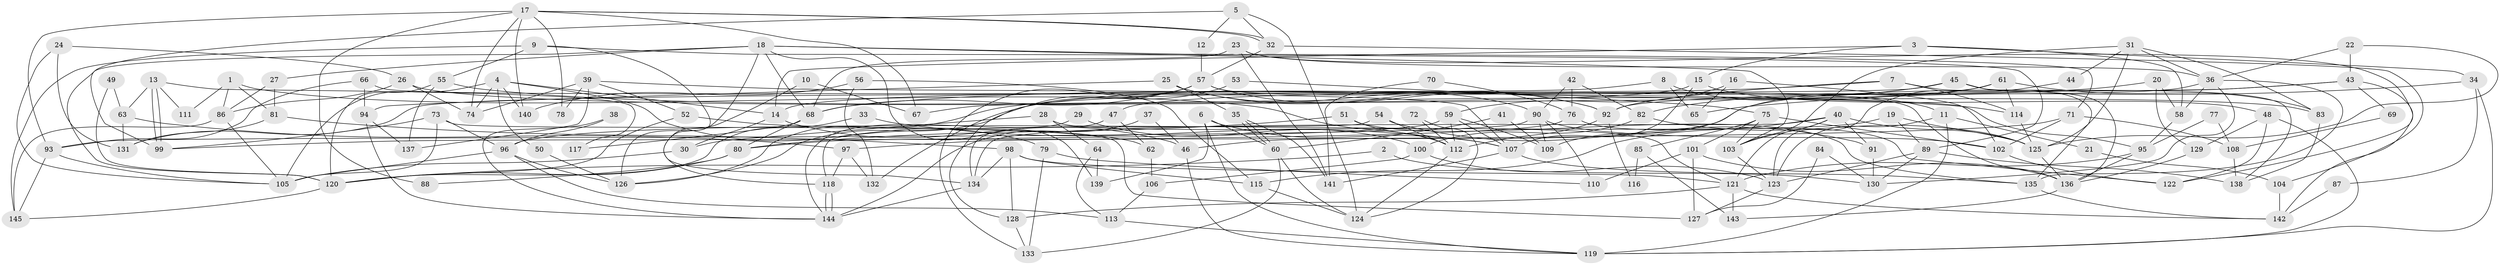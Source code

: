 // Generated by graph-tools (version 1.1) at 2025/50/03/09/25 04:50:09]
// undirected, 145 vertices, 290 edges
graph export_dot {
graph [start="1"]
  node [color=gray90,style=filled];
  1;
  2;
  3;
  4;
  5;
  6;
  7;
  8;
  9;
  10;
  11;
  12;
  13;
  14;
  15;
  16;
  17;
  18;
  19;
  20;
  21;
  22;
  23;
  24;
  25;
  26;
  27;
  28;
  29;
  30;
  31;
  32;
  33;
  34;
  35;
  36;
  37;
  38;
  39;
  40;
  41;
  42;
  43;
  44;
  45;
  46;
  47;
  48;
  49;
  50;
  51;
  52;
  53;
  54;
  55;
  56;
  57;
  58;
  59;
  60;
  61;
  62;
  63;
  64;
  65;
  66;
  67;
  68;
  69;
  70;
  71;
  72;
  73;
  74;
  75;
  76;
  77;
  78;
  79;
  80;
  81;
  82;
  83;
  84;
  85;
  86;
  87;
  88;
  89;
  90;
  91;
  92;
  93;
  94;
  95;
  96;
  97;
  98;
  99;
  100;
  101;
  102;
  103;
  104;
  105;
  106;
  107;
  108;
  109;
  110;
  111;
  112;
  113;
  114;
  115;
  116;
  117;
  118;
  119;
  120;
  121;
  122;
  123;
  124;
  125;
  126;
  127;
  128;
  129;
  130;
  131;
  132;
  133;
  134;
  135;
  136;
  137;
  138;
  139;
  140;
  141;
  142;
  143;
  144;
  145;
  1 -- 81;
  1 -- 112;
  1 -- 86;
  1 -- 111;
  2 -- 130;
  2 -- 120;
  3 -- 58;
  3 -- 14;
  3 -- 15;
  3 -- 34;
  4 -- 105;
  4 -- 14;
  4 -- 50;
  4 -- 74;
  4 -- 79;
  4 -- 140;
  5 -- 124;
  5 -- 32;
  5 -- 12;
  5 -- 99;
  6 -- 119;
  6 -- 107;
  6 -- 60;
  6 -- 139;
  7 -- 135;
  7 -- 114;
  7 -- 92;
  7 -- 126;
  8 -- 65;
  8 -- 11;
  8 -- 14;
  9 -- 126;
  9 -- 145;
  9 -- 55;
  9 -- 89;
  10 -- 118;
  10 -- 67;
  11 -- 119;
  11 -- 123;
  11 -- 21;
  12 -- 57;
  13 -- 99;
  13 -- 99;
  13 -- 63;
  13 -- 111;
  13 -- 117;
  14 -- 30;
  14 -- 46;
  15 -- 48;
  15 -- 67;
  15 -- 107;
  16 -- 59;
  16 -- 102;
  16 -- 65;
  17 -- 93;
  17 -- 32;
  17 -- 32;
  17 -- 67;
  17 -- 74;
  17 -- 78;
  17 -- 88;
  17 -- 140;
  18 -- 134;
  18 -- 120;
  18 -- 27;
  18 -- 68;
  18 -- 71;
  18 -- 103;
  18 -- 139;
  19 -- 125;
  19 -- 89;
  19 -- 96;
  20 -- 68;
  20 -- 58;
  20 -- 129;
  21 -- 104;
  22 -- 125;
  22 -- 36;
  22 -- 43;
  23 -- 36;
  23 -- 68;
  23 -- 122;
  23 -- 141;
  24 -- 105;
  24 -- 26;
  24 -- 131;
  25 -- 90;
  25 -- 94;
  25 -- 35;
  25 -- 92;
  26 -- 86;
  26 -- 74;
  26 -- 83;
  27 -- 86;
  27 -- 81;
  28 -- 121;
  28 -- 64;
  28 -- 30;
  29 -- 144;
  29 -- 100;
  30 -- 105;
  31 -- 125;
  31 -- 103;
  31 -- 36;
  31 -- 44;
  31 -- 83;
  32 -- 57;
  32 -- 104;
  33 -- 120;
  33 -- 107;
  34 -- 119;
  34 -- 65;
  34 -- 87;
  35 -- 60;
  35 -- 60;
  35 -- 141;
  36 -- 135;
  36 -- 47;
  36 -- 58;
  36 -- 130;
  37 -- 144;
  37 -- 46;
  38 -- 144;
  38 -- 96;
  39 -- 95;
  39 -- 74;
  39 -- 52;
  39 -- 78;
  39 -- 137;
  40 -- 121;
  40 -- 134;
  40 -- 91;
  40 -- 103;
  40 -- 115;
  40 -- 125;
  41 -- 109;
  41 -- 60;
  42 -- 82;
  42 -- 90;
  42 -- 76;
  43 -- 92;
  43 -- 46;
  43 -- 69;
  43 -- 142;
  44 -- 123;
  45 -- 136;
  45 -- 138;
  45 -- 82;
  45 -- 131;
  46 -- 119;
  47 -- 134;
  47 -- 62;
  48 -- 129;
  48 -- 122;
  48 -- 119;
  49 -- 63;
  49 -- 120;
  50 -- 126;
  51 -- 112;
  51 -- 80;
  51 -- 135;
  52 -- 120;
  52 -- 62;
  53 -- 132;
  53 -- 75;
  54 -- 112;
  54 -- 91;
  54 -- 118;
  55 -- 114;
  55 -- 120;
  55 -- 137;
  56 -- 140;
  56 -- 115;
  56 -- 132;
  57 -- 92;
  57 -- 128;
  57 -- 68;
  57 -- 133;
  57 -- 136;
  58 -- 95;
  59 -- 112;
  59 -- 107;
  59 -- 80;
  59 -- 109;
  60 -- 124;
  60 -- 133;
  61 -- 126;
  61 -- 83;
  61 -- 109;
  61 -- 114;
  62 -- 106;
  63 -- 131;
  63 -- 97;
  64 -- 113;
  64 -- 139;
  66 -- 93;
  66 -- 107;
  66 -- 94;
  68 -- 80;
  68 -- 117;
  69 -- 108;
  70 -- 141;
  70 -- 76;
  71 -- 99;
  71 -- 102;
  71 -- 108;
  72 -- 112;
  72 -- 124;
  73 -- 99;
  73 -- 105;
  73 -- 96;
  73 -- 127;
  75 -- 102;
  75 -- 103;
  75 -- 85;
  75 -- 101;
  76 -- 122;
  76 -- 97;
  77 -- 95;
  77 -- 108;
  79 -- 133;
  79 -- 110;
  80 -- 88;
  80 -- 120;
  81 -- 131;
  81 -- 98;
  82 -- 100;
  82 -- 125;
  83 -- 138;
  84 -- 127;
  84 -- 130;
  85 -- 143;
  85 -- 116;
  86 -- 145;
  86 -- 105;
  87 -- 142;
  89 -- 123;
  89 -- 130;
  89 -- 138;
  90 -- 110;
  90 -- 109;
  90 -- 93;
  90 -- 102;
  91 -- 130;
  92 -- 112;
  92 -- 116;
  93 -- 105;
  93 -- 145;
  94 -- 137;
  94 -- 144;
  95 -- 121;
  95 -- 136;
  96 -- 105;
  96 -- 113;
  96 -- 126;
  97 -- 118;
  97 -- 132;
  98 -- 121;
  98 -- 115;
  98 -- 128;
  98 -- 134;
  100 -- 106;
  100 -- 123;
  101 -- 136;
  101 -- 110;
  101 -- 127;
  102 -- 122;
  103 -- 123;
  104 -- 142;
  106 -- 113;
  107 -- 141;
  107 -- 135;
  108 -- 138;
  112 -- 124;
  113 -- 119;
  114 -- 125;
  115 -- 124;
  118 -- 144;
  118 -- 144;
  120 -- 145;
  121 -- 142;
  121 -- 128;
  121 -- 143;
  123 -- 127;
  125 -- 136;
  128 -- 133;
  129 -- 136;
  134 -- 144;
  135 -- 142;
  136 -- 143;
}
